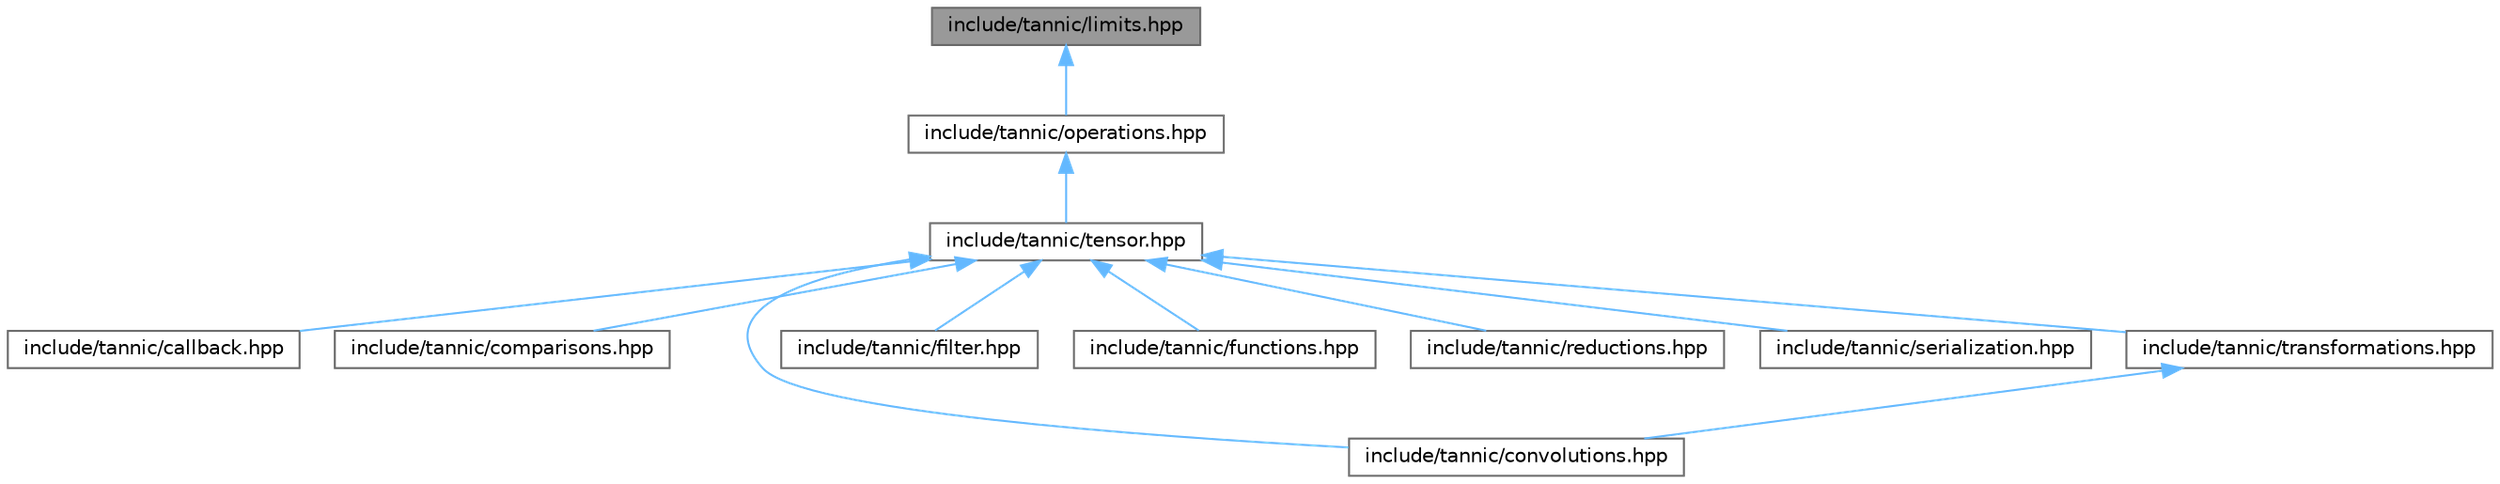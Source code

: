 digraph "include/tannic/limits.hpp"
{
 // LATEX_PDF_SIZE
  bgcolor="transparent";
  edge [fontname=Helvetica,fontsize=10,labelfontname=Helvetica,labelfontsize=10];
  node [fontname=Helvetica,fontsize=10,shape=box,height=0.2,width=0.4];
  Node1 [id="Node000001",label="include/tannic/limits.hpp",height=0.2,width=0.4,color="gray40", fillcolor="grey60", style="filled", fontcolor="black",tooltip=" "];
  Node1 -> Node2 [id="edge12_Node000001_Node000002",dir="back",color="steelblue1",style="solid",tooltip=" "];
  Node2 [id="Node000002",label="include/tannic/operations.hpp",height=0.2,width=0.4,color="grey40", fillcolor="white", style="filled",URL="$d6/d00/operations_8hpp.html",tooltip="Defines expression templates tensor aritmetic operations."];
  Node2 -> Node3 [id="edge13_Node000002_Node000003",dir="back",color="steelblue1",style="solid",tooltip=" "];
  Node3 [id="Node000003",label="include/tannic/tensor.hpp",height=0.2,width=0.4,color="grey40", fillcolor="white", style="filled",URL="$d3/d8b/tensor_8hpp.html",tooltip="Core multidimensional tensor class for the Tannic Tensor Library."];
  Node3 -> Node4 [id="edge14_Node000003_Node000004",dir="back",color="steelblue1",style="solid",tooltip=" "];
  Node4 [id="Node000004",label="include/tannic/callback.hpp",height=0.2,width=0.4,color="grey40", fillcolor="white", style="filled",URL="$da/db7/callback_8hpp.html",tooltip=" "];
  Node3 -> Node5 [id="edge15_Node000003_Node000005",dir="back",color="steelblue1",style="solid",tooltip=" "];
  Node5 [id="Node000005",label="include/tannic/comparisons.hpp",height=0.2,width=0.4,color="grey40", fillcolor="white", style="filled",URL="$de/d06/comparisons_8hpp.html",tooltip="Defines element-wise comparison operations for tensor expressions."];
  Node3 -> Node6 [id="edge16_Node000003_Node000006",dir="back",color="steelblue1",style="solid",tooltip=" "];
  Node6 [id="Node000006",label="include/tannic/convolutions.hpp",height=0.2,width=0.4,color="grey40", fillcolor="white", style="filled",URL="$d6/dba/convolutions_8hpp.html",tooltip="Defines tensor convolutional operations."];
  Node3 -> Node7 [id="edge17_Node000003_Node000007",dir="back",color="steelblue1",style="solid",tooltip=" "];
  Node7 [id="Node000007",label="include/tannic/filter.hpp",height=0.2,width=0.4,color="grey40", fillcolor="white", style="filled",URL="$d1/dd2/filter_8hpp.html",tooltip=" "];
  Node3 -> Node8 [id="edge18_Node000003_Node000008",dir="back",color="steelblue1",style="solid",tooltip=" "];
  Node8 [id="Node000008",label="include/tannic/functions.hpp",height=0.2,width=0.4,color="grey40", fillcolor="white", style="filled",URL="$db/d1a/functions_8hpp.html",tooltip="Defines mathematical function operations for tensor expressions."];
  Node3 -> Node9 [id="edge19_Node000003_Node000009",dir="back",color="steelblue1",style="solid",tooltip=" "];
  Node9 [id="Node000009",label="include/tannic/reductions.hpp",height=0.2,width=0.4,color="grey40", fillcolor="white", style="filled",URL="$d1/d01/reductions_8hpp.html",tooltip="Defines reduction operations for tensor expressions."];
  Node3 -> Node10 [id="edge20_Node000003_Node000010",dir="back",color="steelblue1",style="solid",tooltip=" "];
  Node10 [id="Node000010",label="include/tannic/serialization.hpp",height=0.2,width=0.4,color="grey40", fillcolor="white", style="filled",URL="$d8/d21/serialization_8hpp.html",tooltip=" "];
  Node3 -> Node11 [id="edge21_Node000003_Node000011",dir="back",color="steelblue1",style="solid",tooltip=" "];
  Node11 [id="Node000011",label="include/tannic/transformations.hpp",height=0.2,width=0.4,color="grey40", fillcolor="white", style="filled",URL="$d8/d71/transformations_8hpp.html",tooltip="Defines tensor transformation operations."];
  Node11 -> Node6 [id="edge22_Node000011_Node000006",dir="back",color="steelblue1",style="solid",tooltip=" "];
}

